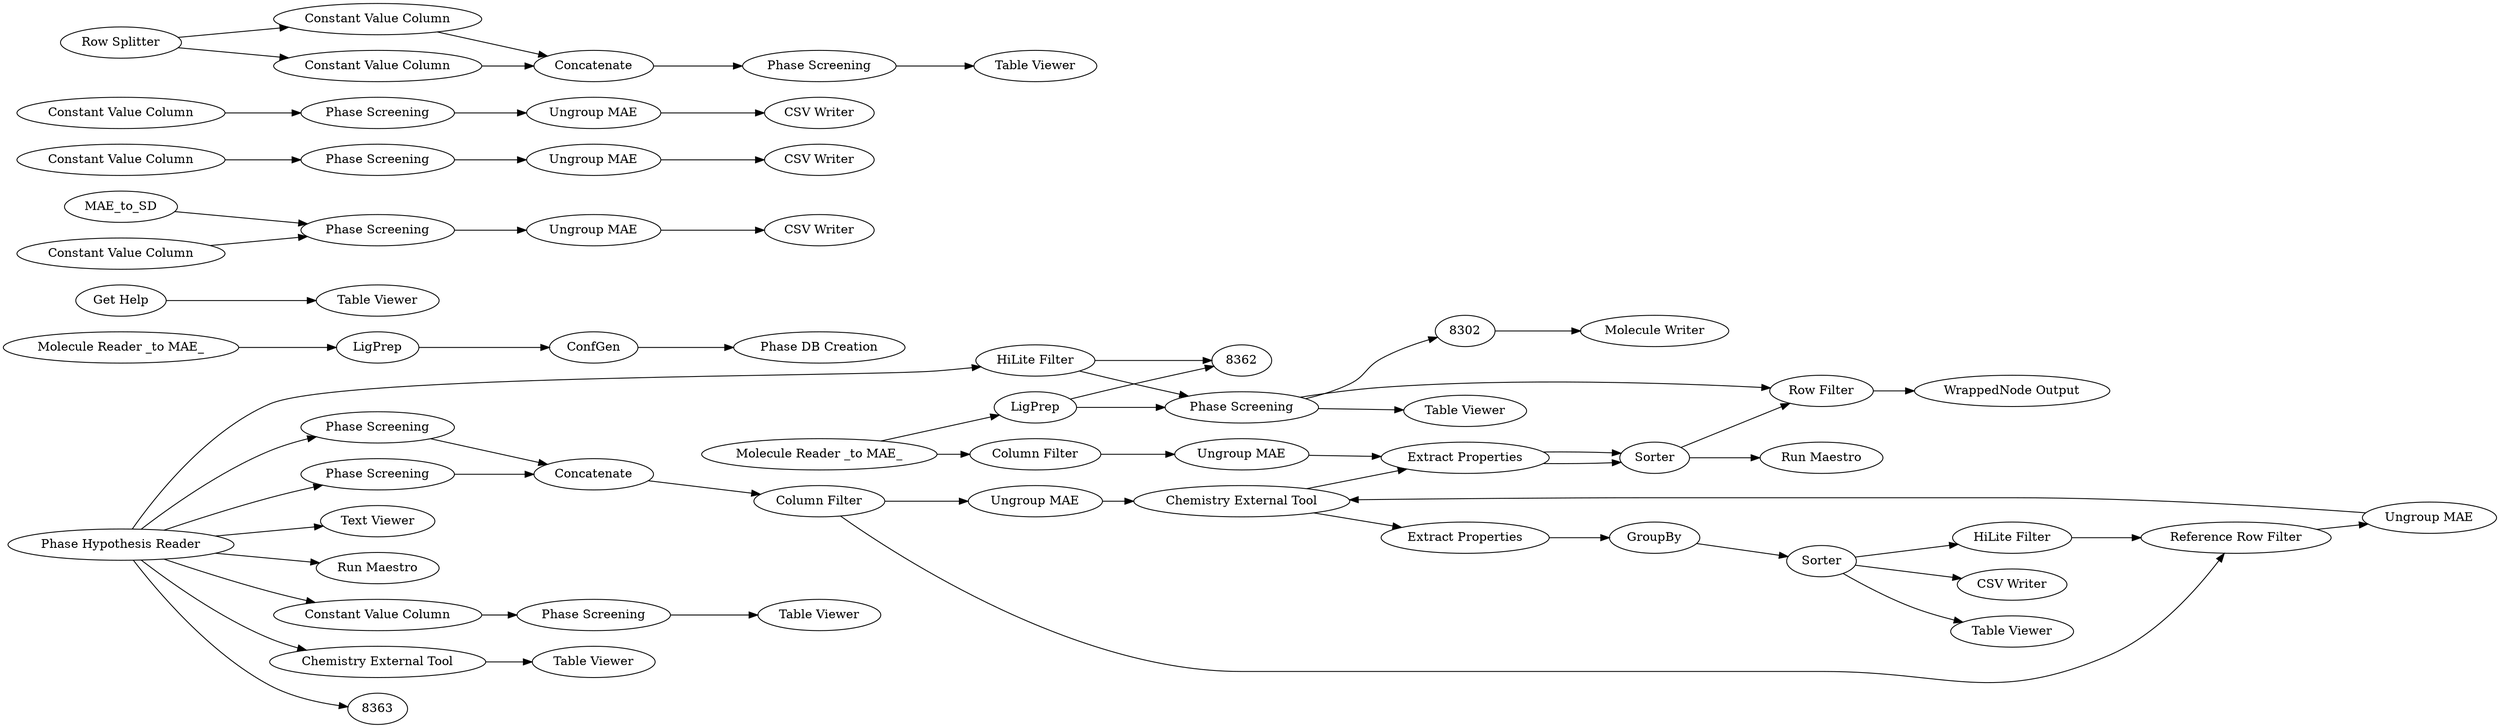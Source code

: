 digraph {
	78 [label="Molecule Writer"]
	8235 [label="Run Maestro"]
	8239 [label="HiLite Filter"]
	8240 [label="Text Viewer"]
	8299 [label="Phase DB Creation"]
	8301 [label="HiLite Filter"]
	89 [label=Sorter]
	8242 [label="Ungroup MAE"]
	8243 [label="Column Filter"]
	8247 [label="Row Filter"]
	8321 [label="Extract Properties"]
	8322 [label="Double Input"]
	8323 [label="WrappedNode Input"]
	8324 [label="WrappedNode Output"]
	8305 [label="Molecule Reader _to MAE_"]
	8307 [label="Phase Screening"]
	8309 [label="Phase Hypothesis Reader"]
	8310 [label="Phase Screening"]
	8316 [label=Concatenate]
	8318 [label="CSV Writer"]
	8319 [label="Table Viewer"]
	8322 [label="Phase Screening"]
	8323 [label="Molecule Reader _to MAE_"]
	8326 [label=LigPrep]
	8327 [label=LigPrep]
	8328 [label=ConfGen]
	8329 [label="Run Maestro"]
	8330 [label="Get Help"]
	8331 [label="Table Viewer"]
	8332 [label="Constant Value Column"]
	8333 [label="Chemistry External Tool"]
	8334 [label="Phase Screening"]
	8340 [label="Table Viewer"]
	8344 [label="Table Viewer"]
	8345 [label="Column Filter"]
	8347 [label="Table Viewer"]
	8346 [label=MAE_to_SD]
	8348 [label="Constant Value Column"]
	8350 [label="Phase Screening"]
	8352 [label="Phase Screening"]
	8353 [label="Constant Value Column"]
	8354 [label="Phase Screening"]
	8355 [label="Constant Value Column"]
	8356 [label="Ungroup MAE"]
	8357 [label="Ungroup MAE"]
	8358 [label="Ungroup MAE"]
	8359 [label="CSV Writer"]
	8360 [label="CSV Writer"]
	8361 [label="CSV Writer"]
	8335 [label="Constant Value Column"]
	8336 [label="Row Splitter"]
	8337 [label="Constant Value Column"]
	8338 [label=Concatenate]
	8342 [label="Table Viewer"]
	8343 [label="Phase Screening"]
	8311 [label="Extract Properties"]
	8312 [label="Ungroup MAE"]
	8314 [label=GroupBy]
	8315 [label=Sorter]
	8364 [label="Chemistry External Tool"]
	79 [label="Ungroup MAE"]
	89 [label=Sorter]
	8320 [label="Reference Row Filter"]
	8321 [label="Extract Properties"]
	8364 [label="Chemistry External Tool"]
	89 -> 8247
	8242 -> 8321
	8243 -> 8242
	8247 -> 8324
	8321 -> 89
	8322 -> 8247
	8323 -> 8243
	8346 -> 8354
	8348 -> 8350
	8350 -> 8358
	8352 -> 8357
	8353 -> 8352
	8354 -> 8356
	8355 -> 8354
	8356 -> 8359
	8357 -> 8360
	8358 -> 8361
	8335 -> 8338
	8336 -> 8337
	8336 -> 8335
	8337 -> 8338
	8338 -> 8343
	8343 -> 8342
	8311 -> 8314
	8312 -> 8364
	8314 -> 8315
	8364 -> 8311
	79 -> 8364
	8320 -> 79
	8321 -> 89
	8364 -> 8321
	8239 -> 8362
	8239 -> 8322
	8301 -> 8320
	8302 -> 78
	8305 -> 8326
	8307 -> 8316
	8309 -> 8310
	8309 -> 8240
	8309 -> 8307
	8309 -> 8239
	8309 -> 8363
	8309 -> 8333
	8309 -> 8332
	8309 -> 8329
	8310 -> 8316
	8316 -> 8345
	8322 -> 8347
	8322 -> 8302
	8323 -> 8327
	8326 -> 8328
	8327 -> 8322
	8327 -> 8362
	8328 -> 8299
	8330 -> 8331
	8332 -> 8334
	8333 -> 8344
	8334 -> 8340
	8345 -> 8312
	8345 -> 8320
	8315 -> 8301
	8315 -> 8319
	8315 -> 8318
	89 -> 8235
	rankdir=LR
}
